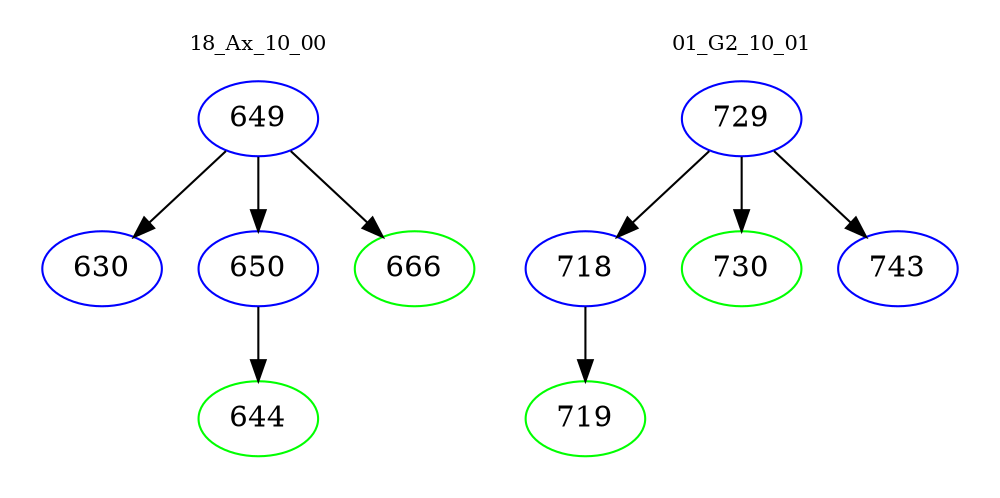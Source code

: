 digraph{
subgraph cluster_0 {
color = white
label = "18_Ax_10_00";
fontsize=10;
T0_649 [label="649", color="blue"]
T0_649 -> T0_630 [color="black"]
T0_630 [label="630", color="blue"]
T0_649 -> T0_650 [color="black"]
T0_650 [label="650", color="blue"]
T0_650 -> T0_644 [color="black"]
T0_644 [label="644", color="green"]
T0_649 -> T0_666 [color="black"]
T0_666 [label="666", color="green"]
}
subgraph cluster_1 {
color = white
label = "01_G2_10_01";
fontsize=10;
T1_729 [label="729", color="blue"]
T1_729 -> T1_718 [color="black"]
T1_718 [label="718", color="blue"]
T1_718 -> T1_719 [color="black"]
T1_719 [label="719", color="green"]
T1_729 -> T1_730 [color="black"]
T1_730 [label="730", color="green"]
T1_729 -> T1_743 [color="black"]
T1_743 [label="743", color="blue"]
}
}
